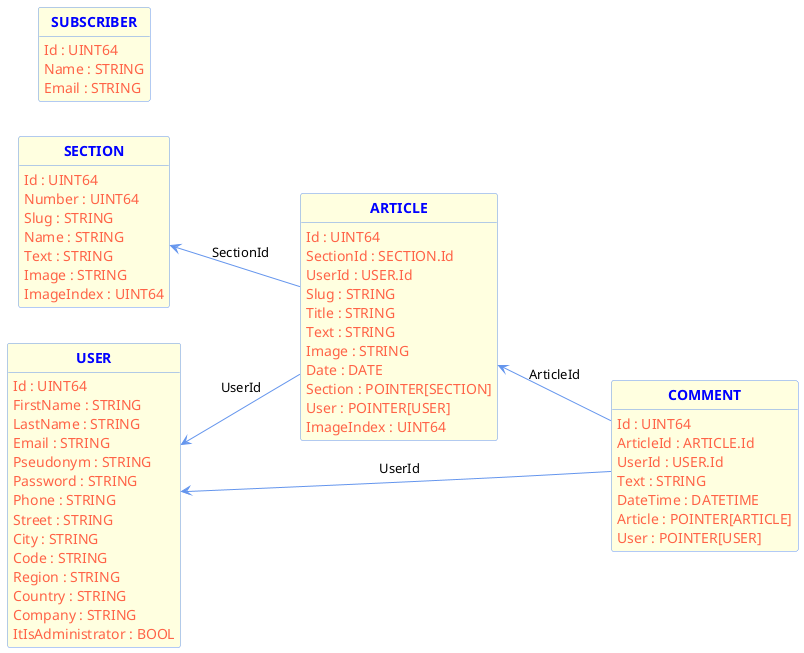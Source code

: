 @startuml
skinparam shadowing false
skinparam classAttributeIconSize 0
skinparam classAttributeFontColor tomato
skinparam classFontStyle bold
skinparam classFontColor blue
skinparam classBackgroundColor lightyellow
skinparam classBorderColor cornflowerblue
skinparam arrowColor cornflowerblue
hide circle
hide methods
left to right direction

class SECTION {
    Id : UINT64
    Number : UINT64
    Slug : STRING
    Name : STRING
    Text : STRING
    Image : STRING
    ImageIndex : UINT64
}

class USER {
    Id : UINT64
    FirstName : STRING
    LastName : STRING
    Email : STRING
    Pseudonym : STRING
    Password : STRING
    Phone : STRING
    Street : STRING
    City : STRING
    Code : STRING
    Region : STRING
    Country : STRING
    Company : STRING
    ItIsAdministrator : BOOL
}

class ARTICLE {
    Id : UINT64
    SectionId : SECTION.Id
    UserId : USER.Id
    Slug : STRING
    Title : STRING
    Text : STRING
    Image : STRING
    Date : DATE
    Section : POINTER[SECTION]
    User : POINTER[USER]
    ImageIndex : UINT64
}

class COMMENT {
    Id : UINT64
    ArticleId : ARTICLE.Id
    UserId : USER.Id
    Text : STRING
    DateTime : DATETIME
    Article : POINTER[ARTICLE]
    User : POINTER[USER]
}

class SUBSCRIBER {
    Id : UINT64
    Name : STRING
    Email : STRING
}

SECTION <-- ARTICLE : SectionId

USER <-- ARTICLE : UserId

ARTICLE <-- COMMENT : ArticleId

USER <-- COMMENT : UserId

@enduml
